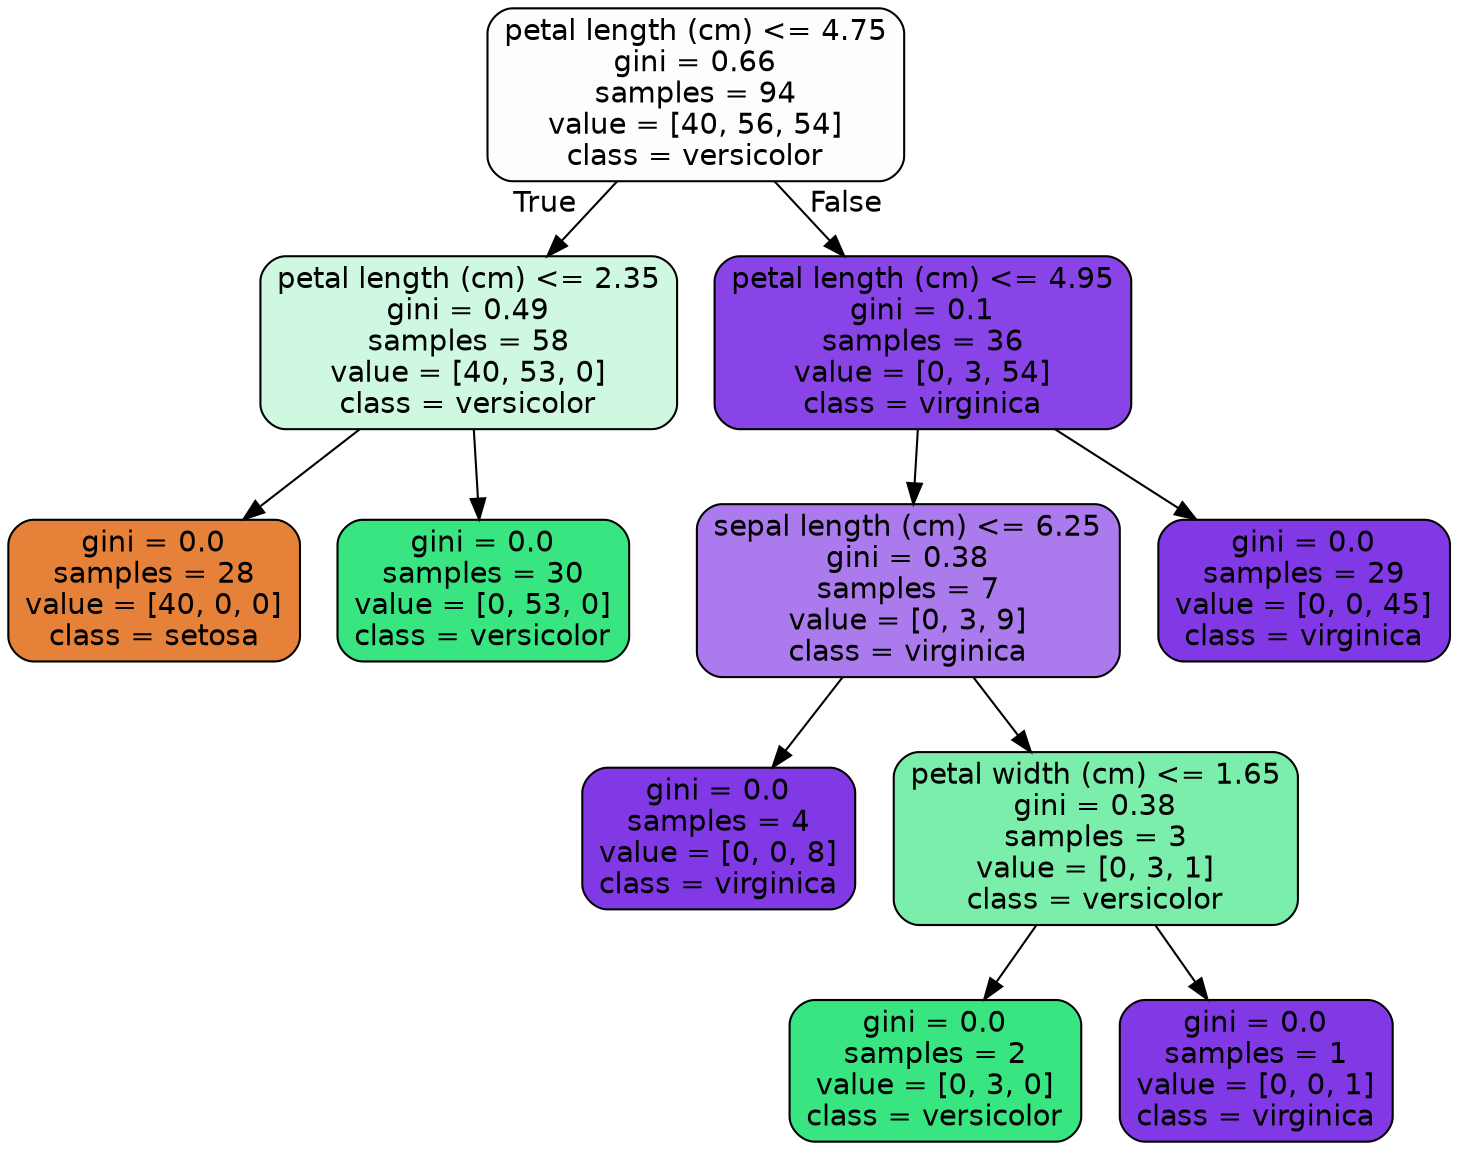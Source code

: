 digraph Tree {
node [shape=box, style="filled, rounded", color="black", fontname=helvetica] ;
edge [fontname=helvetica] ;
0 [label="petal length (cm) <= 4.75\ngini = 0.66\nsamples = 94\nvalue = [40, 56, 54]\nclass = versicolor", fillcolor="#fbfefc"] ;
1 [label="petal length (cm) <= 2.35\ngini = 0.49\nsamples = 58\nvalue = [40, 53, 0]\nclass = versicolor", fillcolor="#cef9e0"] ;
0 -> 1 [labeldistance=2.5, labelangle=45, headlabel="True"] ;
2 [label="gini = 0.0\nsamples = 28\nvalue = [40, 0, 0]\nclass = setosa", fillcolor="#e58139"] ;
1 -> 2 ;
3 [label="gini = 0.0\nsamples = 30\nvalue = [0, 53, 0]\nclass = versicolor", fillcolor="#39e581"] ;
1 -> 3 ;
4 [label="petal length (cm) <= 4.95\ngini = 0.1\nsamples = 36\nvalue = [0, 3, 54]\nclass = virginica", fillcolor="#8844e6"] ;
0 -> 4 [labeldistance=2.5, labelangle=-45, headlabel="False"] ;
5 [label="sepal length (cm) <= 6.25\ngini = 0.38\nsamples = 7\nvalue = [0, 3, 9]\nclass = virginica", fillcolor="#ab7bee"] ;
4 -> 5 ;
6 [label="gini = 0.0\nsamples = 4\nvalue = [0, 0, 8]\nclass = virginica", fillcolor="#8139e5"] ;
5 -> 6 ;
7 [label="petal width (cm) <= 1.65\ngini = 0.38\nsamples = 3\nvalue = [0, 3, 1]\nclass = versicolor", fillcolor="#7beeab"] ;
5 -> 7 ;
8 [label="gini = 0.0\nsamples = 2\nvalue = [0, 3, 0]\nclass = versicolor", fillcolor="#39e581"] ;
7 -> 8 ;
9 [label="gini = 0.0\nsamples = 1\nvalue = [0, 0, 1]\nclass = virginica", fillcolor="#8139e5"] ;
7 -> 9 ;
10 [label="gini = 0.0\nsamples = 29\nvalue = [0, 0, 45]\nclass = virginica", fillcolor="#8139e5"] ;
4 -> 10 ;
}